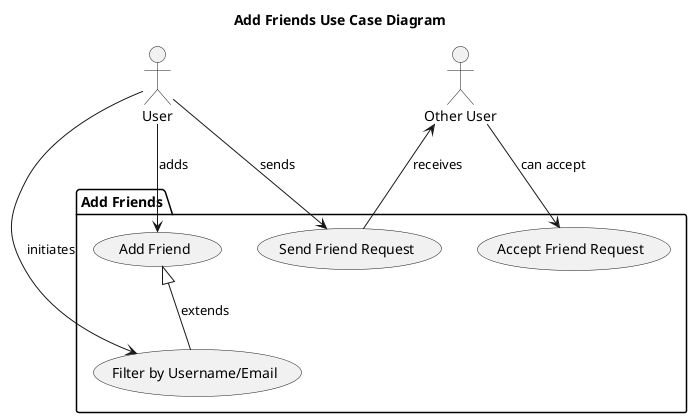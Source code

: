@startuml
title Add Friends Use Case Diagram
actor User
actor "Other User" as OtherUser

package "Add Friends" {
  usecase "Filter by Username/Email" as FilterUser
  usecase "Add Friend" as AddFriend
  usecase "Send Friend Request" as SendRequest
  usecase "Accept Friend Request" as AcceptRequest

  AddFriend <|-- FilterUser : extends
}

User --> FilterUser : initiates
User --> AddFriend : adds
User --> SendRequest : sends
SendRequest --> OtherUser : receives
OtherUser --> AcceptRequest : can accept

@enduml